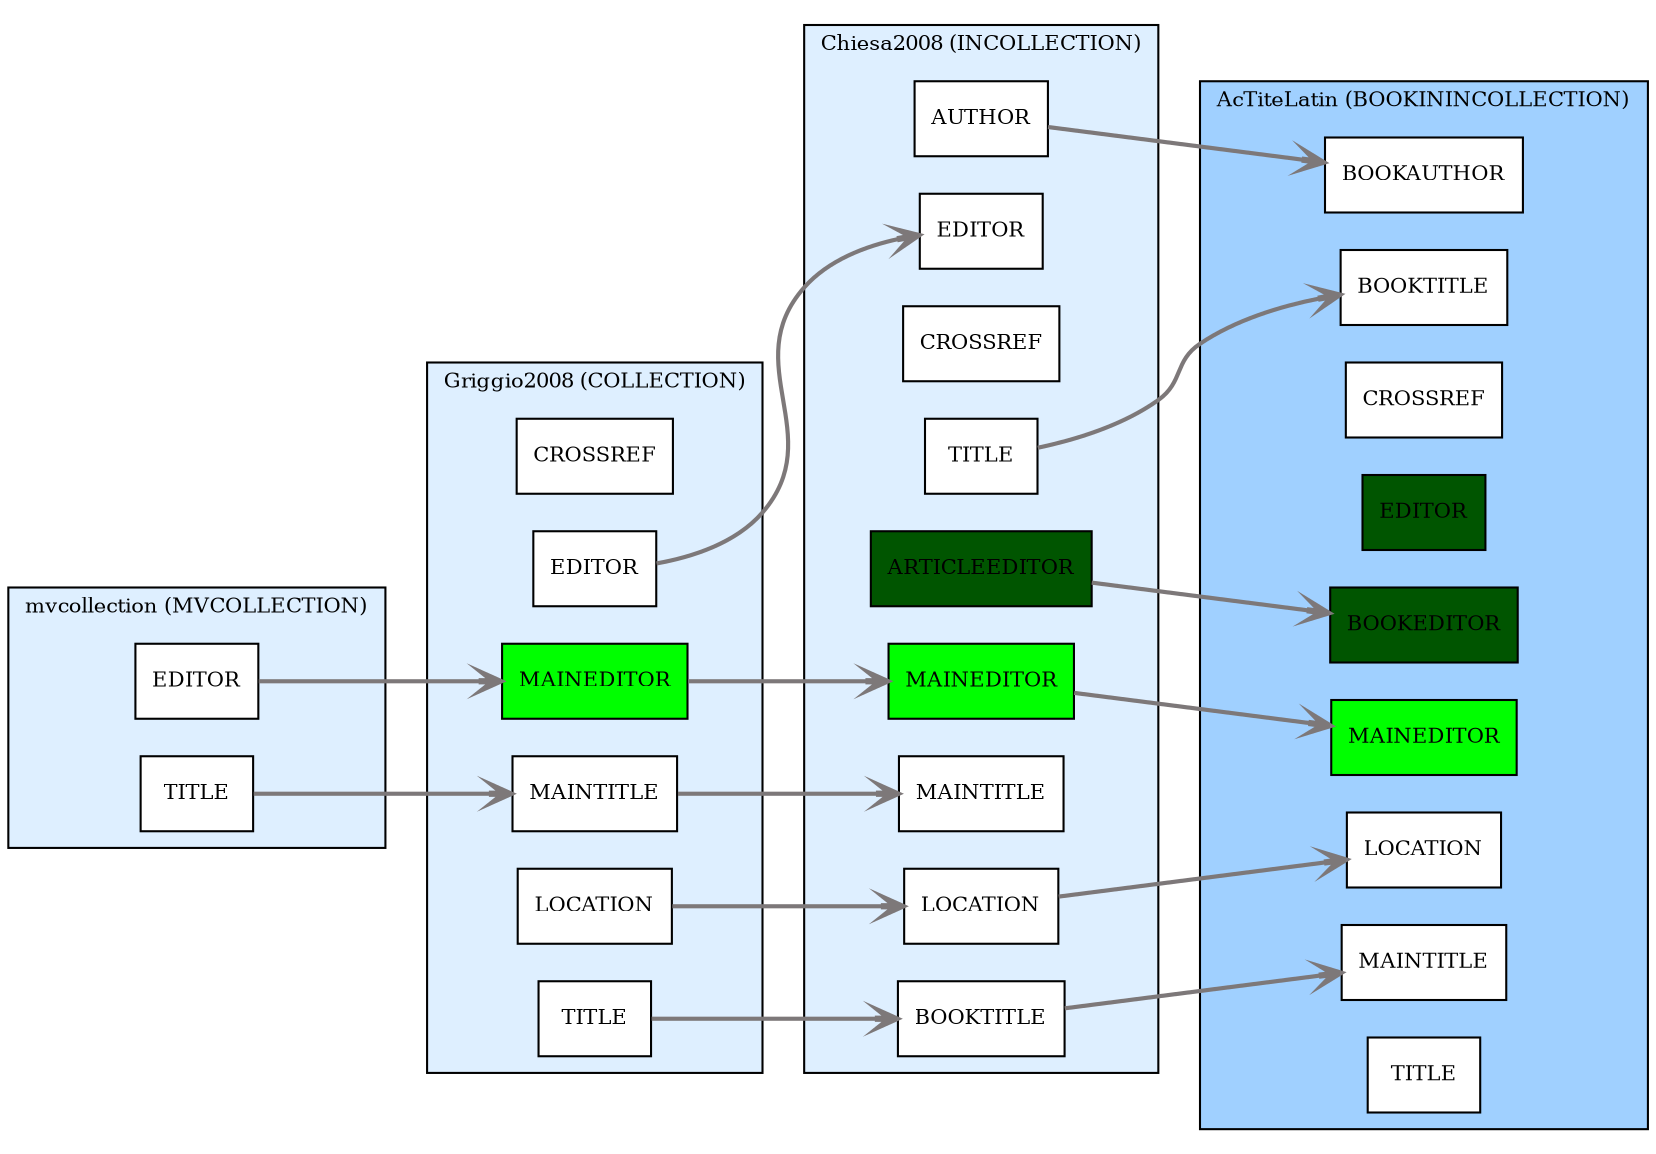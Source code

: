 digraph Biberdata {
  compound = true;
  edge [ arrowhead=open ];
  graph [ style=filled, rankdir=LR ];
  node [
    fontsize=10,
    fillcolor=white,
    style=filled,
    shape=box ];

  subgraph "cluster_section0/AcTiteLatin" {
    fontsize="10";
    label="AcTiteLatin (BOOKININCOLLECTION)";
    tooltip="AcTiteLatin (BOOKININCOLLECTION)";
    fillcolor="#a0d0ff";

    "section0/AcTiteLatin/bookauthor" [ label="BOOKAUTHOR" ]
    "section0/AcTiteLatin/booktitle" [ label="BOOKTITLE" ]
    "section0/AcTiteLatin/crossref" [ label="CROSSREF" ]
    "section0/AcTiteLatin/editor" [fillcolor="#005500", label="EDITOR" ]
    "section0/AcTiteLatin/bookeditor" [fillcolor="#005500", label="BOOKEDITOR" ]
    "section0/AcTiteLatin/maineditor" [fillcolor="#00ff00", label="MAINEDITOR" ]
    "section0/AcTiteLatin/location" [ label="LOCATION" ]
    "section0/AcTiteLatin/maintitle" [ label="MAINTITLE" ]
    "section0/AcTiteLatin/title" [ label="TITLE" ]
  }

  subgraph "cluster_section0/mvcollection" {
    fontsize="10";
    label="mvcollection (MVCOLLECTION)";
    tooltip="mvcollection (MVCOLLECTION)";
    fillcolor="#deefff";

    "section0/mvcollection/editor" [ label="EDITOR" ]
    "section0/mvcollection/title" [ label="TITLE" ]
  }

  subgraph "cluster_section0/Chiesa2008" {
    fontsize="10";
    label="Chiesa2008 (INCOLLECTION)";
    tooltip="Chiesa2008 (INCOLLECTION)";
    fillcolor="#deefff";

    "section0/Chiesa2008/author" [ label="AUTHOR" ]
    "section0/Chiesa2008/booktitle" [ label="BOOKTITLE" ]
    "section0/Chiesa2008/crossref" [ label="CROSSREF" ]
    "section0/Chiesa2008/editor" [ label="EDITOR" ]
    "section0/Chiesa2008/articleeditor" [fillcolor="#005500", label="ARTICLEEDITOR" ]
    "section0/Chiesa2008/maineditor" [fillcolor="#00ff00", label="MAINEDITOR" ]
    "section0/Chiesa2008/location" [ label="LOCATION" ]
    "section0/Chiesa2008/maintitle" [ label="MAINTITLE" ]
    "section0/Chiesa2008/title" [ label="TITLE" ]
  }

  subgraph "cluster_section0/Griggio2008" {
    fontsize="10";
    label="Griggio2008 (COLLECTION)";
    tooltip="Griggio2008 (COLLECTION)";
    fillcolor="#deefff";

    "section0/Griggio2008/crossref" [ label="CROSSREF" ]
    "section0/Griggio2008/editor" [ label="EDITOR" ]
    "section0/Griggio2008/maineditor" [fillcolor="#00ff00", label="MAINEDITOR" ]
    "section0/Griggio2008/location" [ label="LOCATION" ]
    "section0/Griggio2008/maintitle" [ label="MAINTITLE" ]
    "section0/Griggio2008/title" [ label="TITLE" ]
  }



  "section0/mvcollection/title" -> "section0/Griggio2008/maintitle" [ penwidth="2.0", color="#7d7879", tooltip="Griggio2008/MAINTITLE inherited via CROSSREF from mvcollection/TITLE" ]
  "section0/mvcollection/editor" -> "section0/Griggio2008/maineditor" [ penwidth="2.0", color="#7d7879", tooltip="Griggio2008/MAINEDITOR inherited via CROSSREF from mvcollection/EDITOR" ]
  "section0/Chiesa2008/booktitle" -> "section0/AcTiteLatin/maintitle" [ penwidth="2.0", color="#7d7879", tooltip="AcTiteLatin/MAINTITLE inherited via CROSSREF from Chiesa2008/BOOKTITLE" ]
  "section0/Chiesa2008/maineditor" -> "section0/AcTiteLatin/maineditor" [ penwidth="2.0", color="#7d7879", tooltip="AcTiteLatin/MAINEDITOR inherited via CROSSREF from Chiesa2008/MAINEDITOR" ]
  "section0/Chiesa2008/articleeditor" -> "section0/AcTiteLatin/bookeditor" [ penwidth="2.0", color="#7d7879", tooltip="AcTiteLatin/BOOKEDITOR inherited via CROSSREF from Chiesa2008/ARTICLEEDITOR" ]
  "section0/Chiesa2008/author" -> "section0/AcTiteLatin/bookauthor" [ penwidth="2.0", color="#7d7879", tooltip="AcTiteLatin/BOOKAUTHOR inherited via CROSSREF from Chiesa2008/AUTHOR" ]
  "section0/Chiesa2008/location" -> "section0/AcTiteLatin/location" [ penwidth="2.0", color="#7d7879", tooltip="AcTiteLatin/LOCATION inherited via CROSSREF from Chiesa2008/LOCATION" ]
  "section0/Chiesa2008/title" -> "section0/AcTiteLatin/booktitle" [ penwidth="2.0", color="#7d7879", tooltip="AcTiteLatin/BOOKTITLE inherited via CROSSREF from Chiesa2008/TITLE" ]
  "section0/Griggio2008/editor" -> "section0/Chiesa2008/editor" [ penwidth="2.0", color="#7d7879", tooltip="Chiesa2008/EDITOR inherited via CROSSREF from Griggio2008/EDITOR" ]
  "section0/Griggio2008/maineditor" -> "section0/Chiesa2008/maineditor" [ penwidth="2.0", color="#7d7879", tooltip="Chiesa2008/MAINEDITOR inherited via CROSSREF from Griggio2008/MAINEDITOR" ]
  "section0/Griggio2008/title" -> "section0/Chiesa2008/booktitle" [ penwidth="2.0", color="#7d7879", tooltip="Chiesa2008/BOOKTITLE inherited via CROSSREF from Griggio2008/TITLE" ]
  "section0/Griggio2008/location" -> "section0/Chiesa2008/location" [ penwidth="2.0", color="#7d7879", tooltip="Chiesa2008/LOCATION inherited via CROSSREF from Griggio2008/LOCATION" ]
  "section0/Griggio2008/maintitle" -> "section0/Chiesa2008/maintitle" [ penwidth="2.0", color="#7d7879", tooltip="Chiesa2008/MAINTITLE inherited via CROSSREF from Griggio2008/MAINTITLE" ]

}
